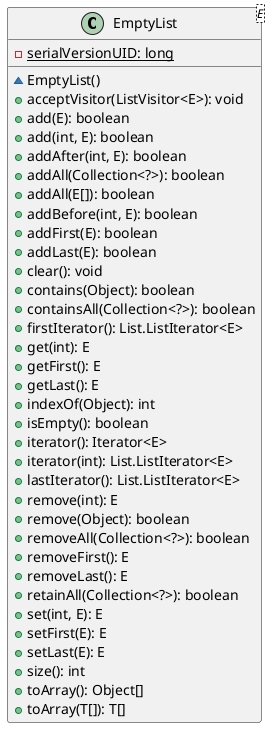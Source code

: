 @startuml

    class EmptyList<E> {
        {static} -serialVersionUID: long
        ~EmptyList()
        +acceptVisitor(ListVisitor<E>): void
        +add(E): boolean
        +add(int, E): boolean
        +addAfter(int, E): boolean
        +addAll(Collection<?>): boolean
        +addAll(E[]): boolean
        +addBefore(int, E): boolean
        +addFirst(E): boolean
        +addLast(E): boolean
        +clear(): void
        +contains(Object): boolean
        +containsAll(Collection<?>): boolean
        +firstIterator(): List.ListIterator<E>
        +get(int): E
        +getFirst(): E
        +getLast(): E
        +indexOf(Object): int
        +isEmpty(): boolean
        +iterator(): Iterator<E>
        +iterator(int): List.ListIterator<E>
        +lastIterator(): List.ListIterator<E>
        +remove(int): E
        +remove(Object): boolean
        +removeAll(Collection<?>): boolean
        +removeFirst(): E
        +removeLast(): E
        +retainAll(Collection<?>): boolean
        +set(int, E): E
        +setFirst(E): E
        +setLast(E): E
        +size(): int
        +toArray(): Object[]
        +toArray(T[]): T[]
    }

@enduml
